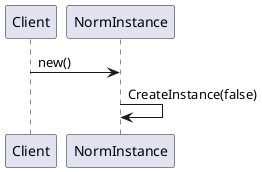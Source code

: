 @startuml
Client -> NormInstance : new()
NormInstance -> NormInstance : CreateInstance(false)
@enduml